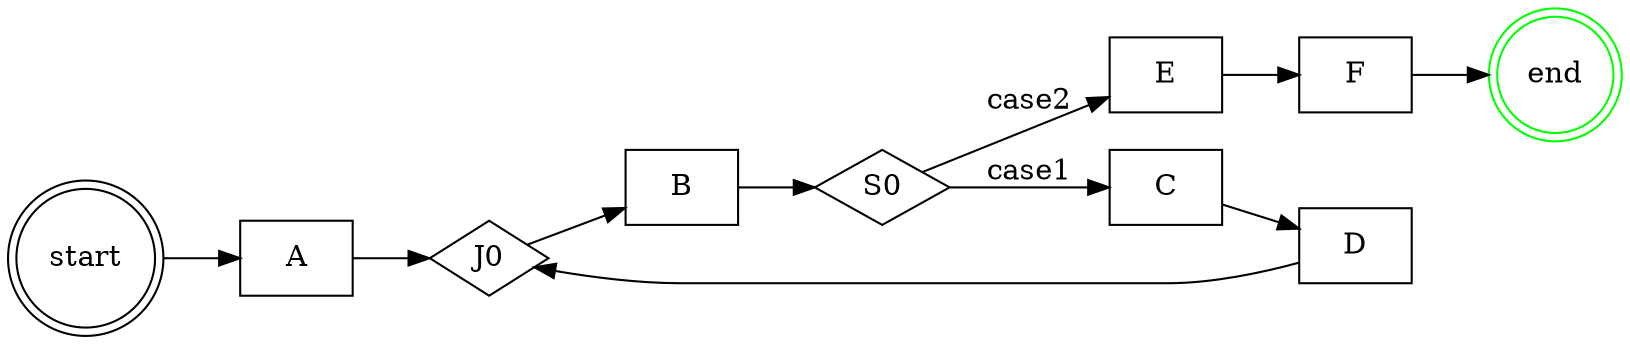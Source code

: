 digraph Solution {
rankdir=LR
{rank=min; "start"}
{rank=max; "end"}
"B"[shape=box,color=black];
"J0"[shape=diamond,color=black];
"C"[shape=box,color=black];
"E"[shape=box,color=black];
"F"[shape=box,color=black];
"end"[shape=doublecircle,color=green];
"S0"[shape=diamond,color=black];
"A"[shape=box,color=black];
"D"[shape=box,color=black];
"start"[shape=doublecircle,color=black];
"start"->"A"[label=""];
"A"->"J0"[label=""];
"J0"->"B"[label=""];
"B"->"S0"[label=""];
"E"->"F"[label=""];
"F"->"end"[label=""];
"S0"->"E"[label="case2"];
"C"->"D"[label=""];
"D"->"J0"[label=""];
"S0"->"C"[label="case1"];
}
